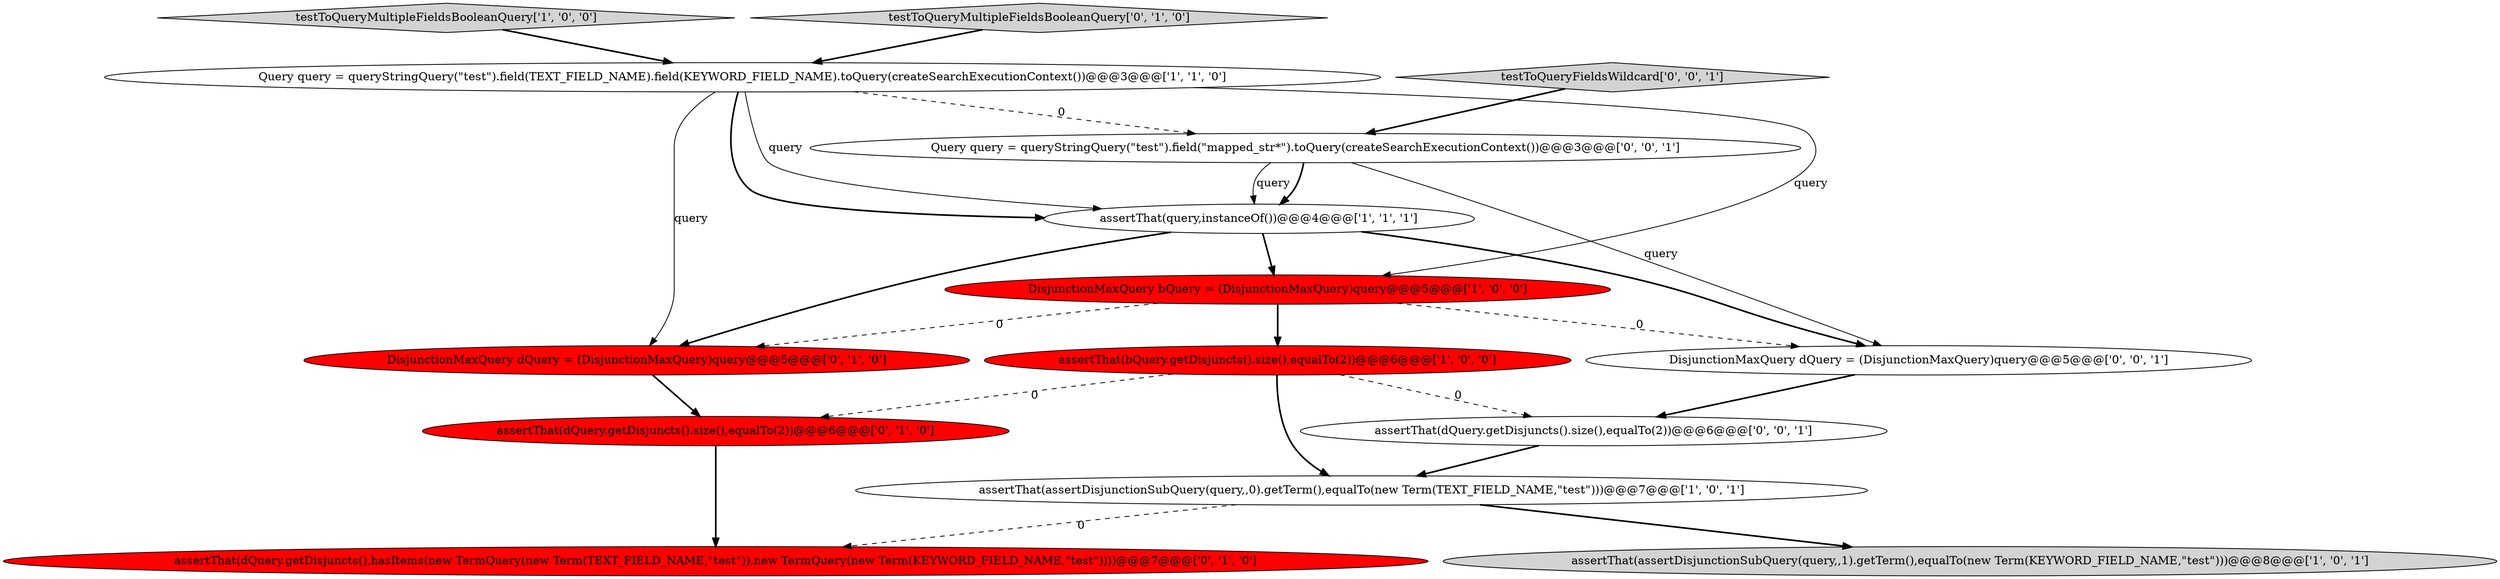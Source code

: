 digraph {
6 [style = filled, label = "assertThat(bQuery.getDisjuncts().size(),equalTo(2))@@@6@@@['1', '0', '0']", fillcolor = red, shape = ellipse image = "AAA1AAABBB1BBB"];
8 [style = filled, label = "DisjunctionMaxQuery dQuery = (DisjunctionMaxQuery)query@@@5@@@['0', '1', '0']", fillcolor = red, shape = ellipse image = "AAA1AAABBB2BBB"];
4 [style = filled, label = "testToQueryMultipleFieldsBooleanQuery['1', '0', '0']", fillcolor = lightgray, shape = diamond image = "AAA0AAABBB1BBB"];
5 [style = filled, label = "assertThat(query,instanceOf())@@@4@@@['1', '1', '1']", fillcolor = white, shape = ellipse image = "AAA0AAABBB1BBB"];
2 [style = filled, label = "DisjunctionMaxQuery bQuery = (DisjunctionMaxQuery)query@@@5@@@['1', '0', '0']", fillcolor = red, shape = ellipse image = "AAA1AAABBB1BBB"];
9 [style = filled, label = "testToQueryMultipleFieldsBooleanQuery['0', '1', '0']", fillcolor = lightgray, shape = diamond image = "AAA0AAABBB2BBB"];
11 [style = filled, label = "assertThat(dQuery.getDisjuncts().size(),equalTo(2))@@@6@@@['0', '0', '1']", fillcolor = white, shape = ellipse image = "AAA0AAABBB3BBB"];
7 [style = filled, label = "assertThat(dQuery.getDisjuncts(),hasItems(new TermQuery(new Term(TEXT_FIELD_NAME,\"test\")),new TermQuery(new Term(KEYWORD_FIELD_NAME,\"test\"))))@@@7@@@['0', '1', '0']", fillcolor = red, shape = ellipse image = "AAA1AAABBB2BBB"];
10 [style = filled, label = "assertThat(dQuery.getDisjuncts().size(),equalTo(2))@@@6@@@['0', '1', '0']", fillcolor = red, shape = ellipse image = "AAA1AAABBB2BBB"];
12 [style = filled, label = "Query query = queryStringQuery(\"test\").field(\"mapped_str*\").toQuery(createSearchExecutionContext())@@@3@@@['0', '0', '1']", fillcolor = white, shape = ellipse image = "AAA0AAABBB3BBB"];
3 [style = filled, label = "assertThat(assertDisjunctionSubQuery(query,,1).getTerm(),equalTo(new Term(KEYWORD_FIELD_NAME,\"test\")))@@@8@@@['1', '0', '1']", fillcolor = lightgray, shape = ellipse image = "AAA0AAABBB1BBB"];
13 [style = filled, label = "testToQueryFieldsWildcard['0', '0', '1']", fillcolor = lightgray, shape = diamond image = "AAA0AAABBB3BBB"];
14 [style = filled, label = "DisjunctionMaxQuery dQuery = (DisjunctionMaxQuery)query@@@5@@@['0', '0', '1']", fillcolor = white, shape = ellipse image = "AAA0AAABBB3BBB"];
0 [style = filled, label = "assertThat(assertDisjunctionSubQuery(query,,0).getTerm(),equalTo(new Term(TEXT_FIELD_NAME,\"test\")))@@@7@@@['1', '0', '1']", fillcolor = white, shape = ellipse image = "AAA0AAABBB1BBB"];
1 [style = filled, label = "Query query = queryStringQuery(\"test\").field(TEXT_FIELD_NAME).field(KEYWORD_FIELD_NAME).toQuery(createSearchExecutionContext())@@@3@@@['1', '1', '0']", fillcolor = white, shape = ellipse image = "AAA0AAABBB1BBB"];
1->5 [style = bold, label=""];
0->3 [style = bold, label=""];
5->8 [style = bold, label=""];
8->10 [style = bold, label=""];
12->5 [style = bold, label=""];
2->6 [style = bold, label=""];
6->11 [style = dashed, label="0"];
6->0 [style = bold, label=""];
5->14 [style = bold, label=""];
2->8 [style = dashed, label="0"];
10->7 [style = bold, label=""];
1->8 [style = solid, label="query"];
6->10 [style = dashed, label="0"];
12->5 [style = solid, label="query"];
1->12 [style = dashed, label="0"];
5->2 [style = bold, label=""];
11->0 [style = bold, label=""];
13->12 [style = bold, label=""];
12->14 [style = solid, label="query"];
2->14 [style = dashed, label="0"];
1->2 [style = solid, label="query"];
1->5 [style = solid, label="query"];
4->1 [style = bold, label=""];
9->1 [style = bold, label=""];
0->7 [style = dashed, label="0"];
14->11 [style = bold, label=""];
}
